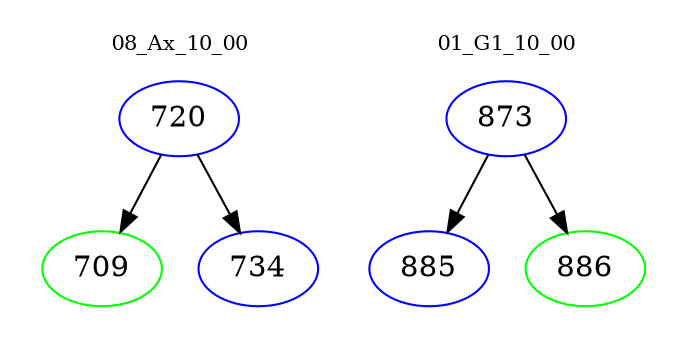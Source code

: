digraph{
subgraph cluster_0 {
color = white
label = "08_Ax_10_00";
fontsize=10;
T0_720 [label="720", color="blue"]
T0_720 -> T0_709 [color="black"]
T0_709 [label="709", color="green"]
T0_720 -> T0_734 [color="black"]
T0_734 [label="734", color="blue"]
}
subgraph cluster_1 {
color = white
label = "01_G1_10_00";
fontsize=10;
T1_873 [label="873", color="blue"]
T1_873 -> T1_885 [color="black"]
T1_885 [label="885", color="blue"]
T1_873 -> T1_886 [color="black"]
T1_886 [label="886", color="green"]
}
}
